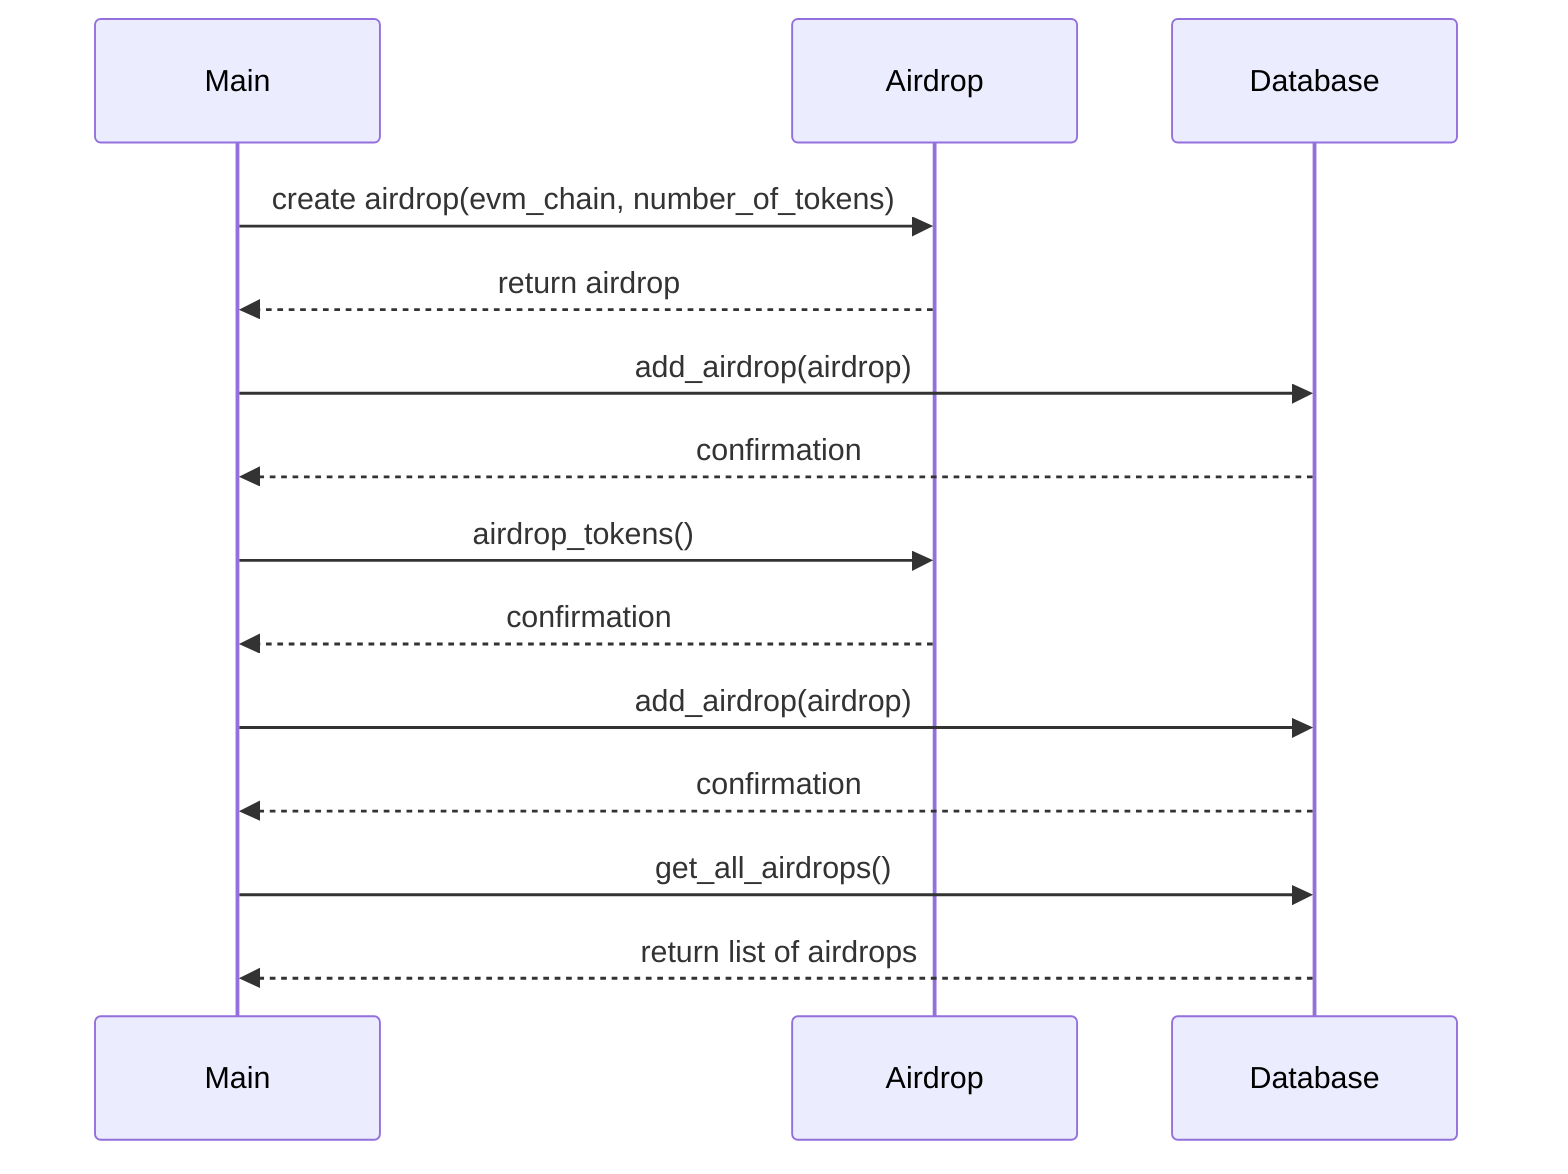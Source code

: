 sequenceDiagram
    participant M as Main
    participant A as Airdrop
    participant D as Database
    M->>A: create airdrop(evm_chain, number_of_tokens)
    A-->>M: return airdrop
    M->>D: add_airdrop(airdrop)
    D-->>M: confirmation
    M->>A: airdrop_tokens()
    A-->>M: confirmation
    M->>D: add_airdrop(airdrop)
    D-->>M: confirmation
    M->>D: get_all_airdrops()
    D-->>M: return list of airdrops